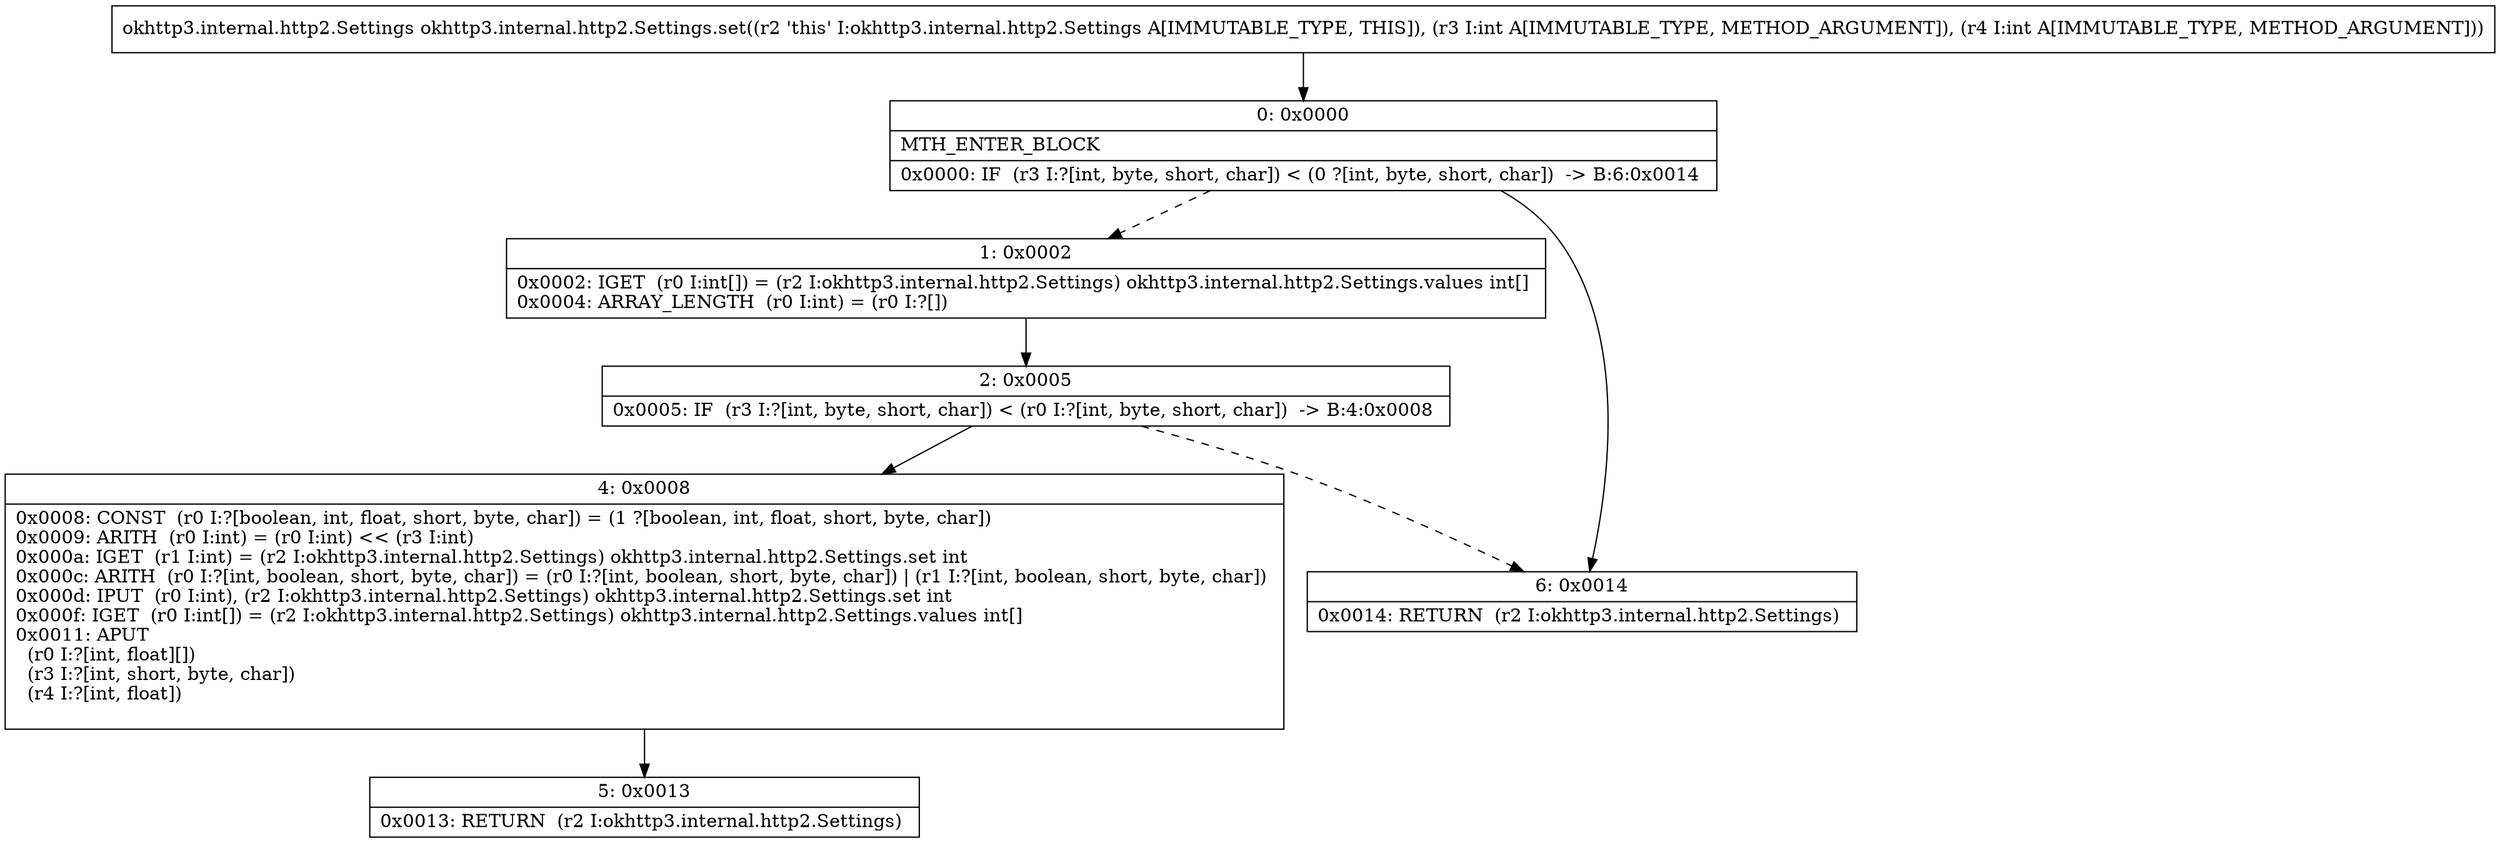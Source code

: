 digraph "CFG forokhttp3.internal.http2.Settings.set(II)Lokhttp3\/internal\/http2\/Settings;" {
Node_0 [shape=record,label="{0\:\ 0x0000|MTH_ENTER_BLOCK\l|0x0000: IF  (r3 I:?[int, byte, short, char]) \< (0 ?[int, byte, short, char])  \-\> B:6:0x0014 \l}"];
Node_1 [shape=record,label="{1\:\ 0x0002|0x0002: IGET  (r0 I:int[]) = (r2 I:okhttp3.internal.http2.Settings) okhttp3.internal.http2.Settings.values int[] \l0x0004: ARRAY_LENGTH  (r0 I:int) = (r0 I:?[]) \l}"];
Node_2 [shape=record,label="{2\:\ 0x0005|0x0005: IF  (r3 I:?[int, byte, short, char]) \< (r0 I:?[int, byte, short, char])  \-\> B:4:0x0008 \l}"];
Node_4 [shape=record,label="{4\:\ 0x0008|0x0008: CONST  (r0 I:?[boolean, int, float, short, byte, char]) = (1 ?[boolean, int, float, short, byte, char]) \l0x0009: ARITH  (r0 I:int) = (r0 I:int) \<\< (r3 I:int) \l0x000a: IGET  (r1 I:int) = (r2 I:okhttp3.internal.http2.Settings) okhttp3.internal.http2.Settings.set int \l0x000c: ARITH  (r0 I:?[int, boolean, short, byte, char]) = (r0 I:?[int, boolean, short, byte, char]) \| (r1 I:?[int, boolean, short, byte, char]) \l0x000d: IPUT  (r0 I:int), (r2 I:okhttp3.internal.http2.Settings) okhttp3.internal.http2.Settings.set int \l0x000f: IGET  (r0 I:int[]) = (r2 I:okhttp3.internal.http2.Settings) okhttp3.internal.http2.Settings.values int[] \l0x0011: APUT  \l  (r0 I:?[int, float][])\l  (r3 I:?[int, short, byte, char])\l  (r4 I:?[int, float])\l \l}"];
Node_5 [shape=record,label="{5\:\ 0x0013|0x0013: RETURN  (r2 I:okhttp3.internal.http2.Settings) \l}"];
Node_6 [shape=record,label="{6\:\ 0x0014|0x0014: RETURN  (r2 I:okhttp3.internal.http2.Settings) \l}"];
MethodNode[shape=record,label="{okhttp3.internal.http2.Settings okhttp3.internal.http2.Settings.set((r2 'this' I:okhttp3.internal.http2.Settings A[IMMUTABLE_TYPE, THIS]), (r3 I:int A[IMMUTABLE_TYPE, METHOD_ARGUMENT]), (r4 I:int A[IMMUTABLE_TYPE, METHOD_ARGUMENT])) }"];
MethodNode -> Node_0;
Node_0 -> Node_1[style=dashed];
Node_0 -> Node_6;
Node_1 -> Node_2;
Node_2 -> Node_4;
Node_2 -> Node_6[style=dashed];
Node_4 -> Node_5;
}

